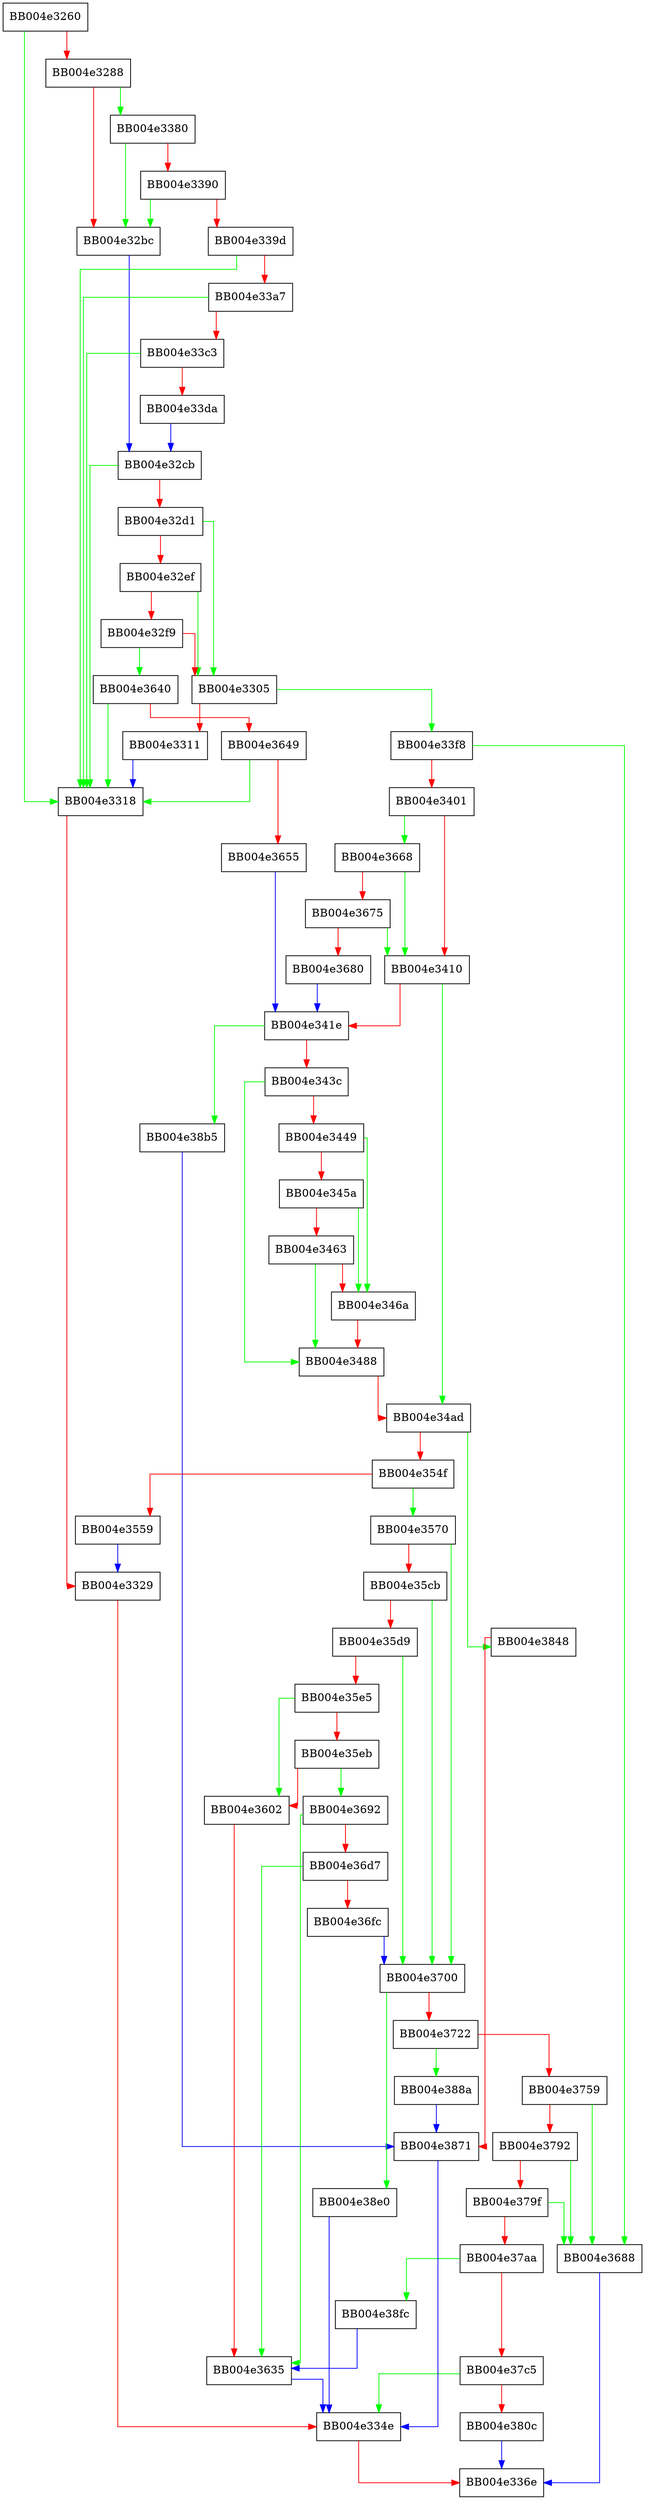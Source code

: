 digraph tls_process_new_session_ticket {
  node [shape="box"];
  graph [splines=ortho];
  BB004e3260 -> BB004e3318 [color="green"];
  BB004e3260 -> BB004e3288 [color="red"];
  BB004e3288 -> BB004e3380 [color="green"];
  BB004e3288 -> BB004e32bc [color="red"];
  BB004e32bc -> BB004e32cb [color="blue"];
  BB004e32cb -> BB004e3318 [color="green"];
  BB004e32cb -> BB004e32d1 [color="red"];
  BB004e32d1 -> BB004e3305 [color="green"];
  BB004e32d1 -> BB004e32ef [color="red"];
  BB004e32ef -> BB004e3305 [color="green"];
  BB004e32ef -> BB004e32f9 [color="red"];
  BB004e32f9 -> BB004e3640 [color="green"];
  BB004e32f9 -> BB004e3305 [color="red"];
  BB004e3305 -> BB004e33f8 [color="green"];
  BB004e3305 -> BB004e3311 [color="red"];
  BB004e3311 -> BB004e3318 [color="blue"];
  BB004e3318 -> BB004e3329 [color="red"];
  BB004e3329 -> BB004e334e [color="red"];
  BB004e334e -> BB004e336e [color="red"];
  BB004e3380 -> BB004e32bc [color="green"];
  BB004e3380 -> BB004e3390 [color="red"];
  BB004e3390 -> BB004e32bc [color="green"];
  BB004e3390 -> BB004e339d [color="red"];
  BB004e339d -> BB004e3318 [color="green"];
  BB004e339d -> BB004e33a7 [color="red"];
  BB004e33a7 -> BB004e3318 [color="green"];
  BB004e33a7 -> BB004e33c3 [color="red"];
  BB004e33c3 -> BB004e3318 [color="green"];
  BB004e33c3 -> BB004e33da [color="red"];
  BB004e33da -> BB004e32cb [color="blue"];
  BB004e33f8 -> BB004e3688 [color="green"];
  BB004e33f8 -> BB004e3401 [color="red"];
  BB004e3401 -> BB004e3668 [color="green"];
  BB004e3401 -> BB004e3410 [color="red"];
  BB004e3410 -> BB004e34ad [color="green"];
  BB004e3410 -> BB004e341e [color="red"];
  BB004e341e -> BB004e38b5 [color="green"];
  BB004e341e -> BB004e343c [color="red"];
  BB004e343c -> BB004e3488 [color="green"];
  BB004e343c -> BB004e3449 [color="red"];
  BB004e3449 -> BB004e346a [color="green"];
  BB004e3449 -> BB004e345a [color="red"];
  BB004e345a -> BB004e346a [color="green"];
  BB004e345a -> BB004e3463 [color="red"];
  BB004e3463 -> BB004e3488 [color="green"];
  BB004e3463 -> BB004e346a [color="red"];
  BB004e346a -> BB004e3488 [color="red"];
  BB004e3488 -> BB004e34ad [color="red"];
  BB004e34ad -> BB004e3848 [color="green"];
  BB004e34ad -> BB004e354f [color="red"];
  BB004e354f -> BB004e3570 [color="green"];
  BB004e354f -> BB004e3559 [color="red"];
  BB004e3559 -> BB004e3329 [color="blue"];
  BB004e3570 -> BB004e3700 [color="green"];
  BB004e3570 -> BB004e35cb [color="red"];
  BB004e35cb -> BB004e3700 [color="green"];
  BB004e35cb -> BB004e35d9 [color="red"];
  BB004e35d9 -> BB004e3700 [color="green"];
  BB004e35d9 -> BB004e35e5 [color="red"];
  BB004e35e5 -> BB004e3602 [color="green"];
  BB004e35e5 -> BB004e35eb [color="red"];
  BB004e35eb -> BB004e3692 [color="green"];
  BB004e35eb -> BB004e3602 [color="red"];
  BB004e3602 -> BB004e3635 [color="red"];
  BB004e3635 -> BB004e334e [color="blue"];
  BB004e3640 -> BB004e3318 [color="green"];
  BB004e3640 -> BB004e3649 [color="red"];
  BB004e3649 -> BB004e3318 [color="green"];
  BB004e3649 -> BB004e3655 [color="red"];
  BB004e3655 -> BB004e341e [color="blue"];
  BB004e3668 -> BB004e3410 [color="green"];
  BB004e3668 -> BB004e3675 [color="red"];
  BB004e3675 -> BB004e3410 [color="green"];
  BB004e3675 -> BB004e3680 [color="red"];
  BB004e3680 -> BB004e341e [color="blue"];
  BB004e3688 -> BB004e336e [color="blue"];
  BB004e3692 -> BB004e3635 [color="green"];
  BB004e3692 -> BB004e36d7 [color="red"];
  BB004e36d7 -> BB004e3635 [color="green"];
  BB004e36d7 -> BB004e36fc [color="red"];
  BB004e36fc -> BB004e3700 [color="blue"];
  BB004e3700 -> BB004e38e0 [color="green"];
  BB004e3700 -> BB004e3722 [color="red"];
  BB004e3722 -> BB004e388a [color="green"];
  BB004e3722 -> BB004e3759 [color="red"];
  BB004e3759 -> BB004e3688 [color="green"];
  BB004e3759 -> BB004e3792 [color="red"];
  BB004e3792 -> BB004e3688 [color="green"];
  BB004e3792 -> BB004e379f [color="red"];
  BB004e379f -> BB004e3688 [color="green"];
  BB004e379f -> BB004e37aa [color="red"];
  BB004e37aa -> BB004e38fc [color="green"];
  BB004e37aa -> BB004e37c5 [color="red"];
  BB004e37c5 -> BB004e334e [color="green"];
  BB004e37c5 -> BB004e380c [color="red"];
  BB004e380c -> BB004e336e [color="blue"];
  BB004e3848 -> BB004e3871 [color="red"];
  BB004e3871 -> BB004e334e [color="blue"];
  BB004e388a -> BB004e3871 [color="blue"];
  BB004e38b5 -> BB004e3871 [color="blue"];
  BB004e38e0 -> BB004e334e [color="blue"];
  BB004e38fc -> BB004e3635 [color="blue"];
}